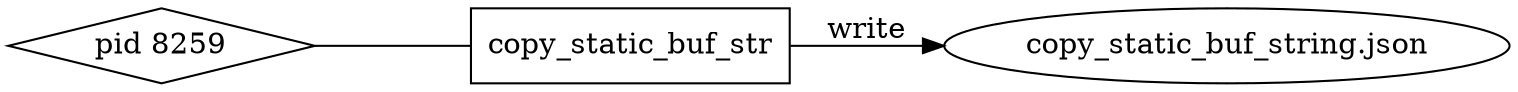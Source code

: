 strict digraph copy_static_buf_string {
rankdir="LR";
"f_copy_static_buf_string.json" [label="copy_static_buf_string.json"];
    p_8259 [label="pid 8259", shape="diamond"];
    "p_8259_copy_static_buf_str" [label="copy_static_buf_str", shape="box"];
     p_8259 -> "p_8259_copy_static_buf_str" [dir="none", minlen=2];
    "p_8259_copy_static_buf_str" -> "f_copy_static_buf_string.json" [label="write"];
}
